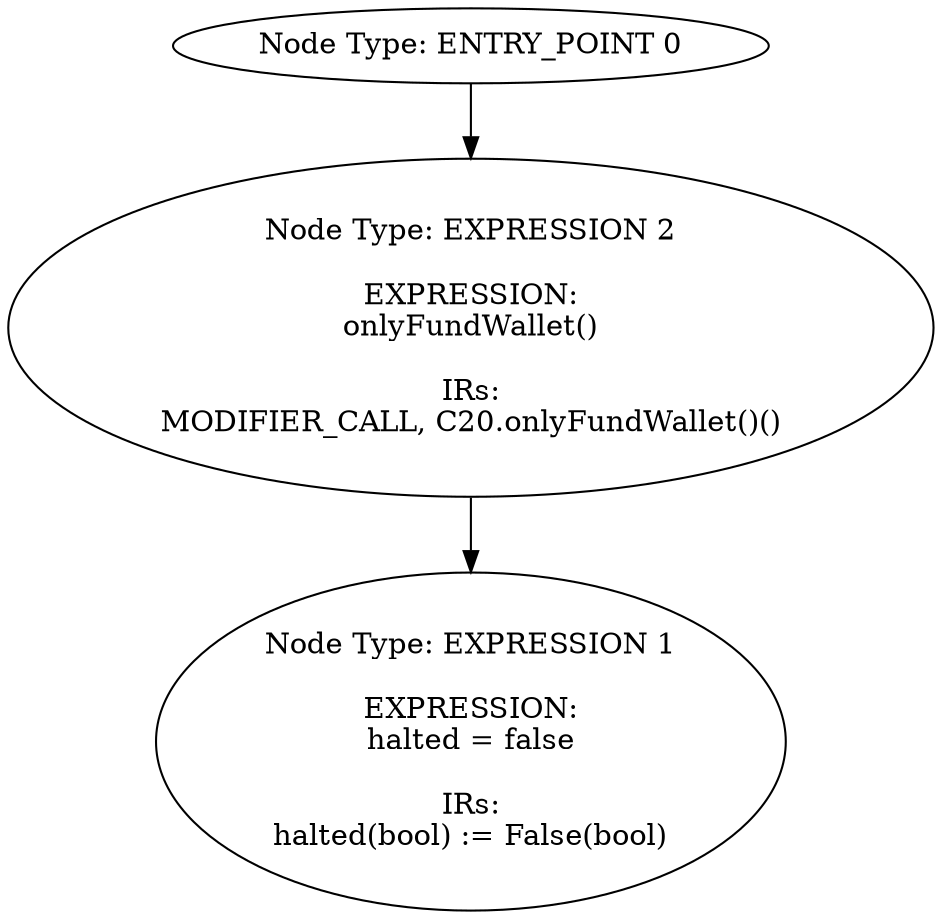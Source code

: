 digraph{
0[label="Node Type: ENTRY_POINT 0
"];
0->2;
1[label="Node Type: EXPRESSION 1

EXPRESSION:
halted = false

IRs:
halted(bool) := False(bool)"];
2[label="Node Type: EXPRESSION 2

EXPRESSION:
onlyFundWallet()

IRs:
MODIFIER_CALL, C20.onlyFundWallet()()"];
2->1;
}
